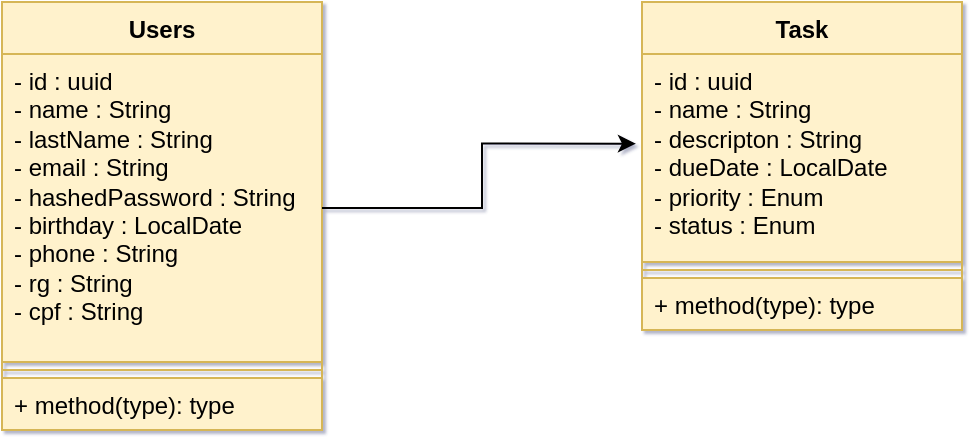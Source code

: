 <mxfile version="26.0.9">
  <diagram name="Página-1" id="Pen0r78Bbn_Q8RjXSIQi">
    <mxGraphModel dx="712" dy="875" grid="1" gridSize="10" guides="1" tooltips="1" connect="1" arrows="1" fold="1" page="1" pageScale="1" pageWidth="1169" pageHeight="827" background="none" math="0" shadow="1">
      <root>
        <mxCell id="0" />
        <mxCell id="1" parent="0" />
        <mxCell id="4IJdgiFgqnaHbr2BzRjY-1" value="Users" style="swimlane;fontStyle=1;align=center;verticalAlign=top;childLayout=stackLayout;horizontal=1;startSize=26;horizontalStack=0;resizeParent=1;resizeParentMax=0;resizeLast=0;collapsible=1;marginBottom=0;whiteSpace=wrap;html=1;fillColor=#fff2cc;strokeColor=#d6b656;rounded=0;" parent="1" vertex="1">
          <mxGeometry x="160" y="200" width="160" height="214" as="geometry">
            <mxRectangle x="140" y="230" width="70" height="30" as="alternateBounds" />
          </mxGeometry>
        </mxCell>
        <mxCell id="4IJdgiFgqnaHbr2BzRjY-2" value="- id : uuid&lt;div&gt;- name : String&lt;/div&gt;&lt;div&gt;- lastName : String&lt;/div&gt;&lt;div&gt;- email : String&lt;/div&gt;&lt;div&gt;- hashedPassword : String&lt;/div&gt;&lt;div&gt;- birthday : LocalDate&lt;/div&gt;&lt;div&gt;- phone : String&lt;/div&gt;&lt;div&gt;- rg : String&lt;/div&gt;&lt;div&gt;- cpf : String&lt;/div&gt;" style="text;strokeColor=#d6b656;fillColor=#fff2cc;align=left;verticalAlign=top;spacingLeft=4;spacingRight=4;overflow=hidden;rotatable=0;points=[[0,0.5],[1,0.5]];portConstraint=eastwest;whiteSpace=wrap;html=1;rounded=0;" parent="4IJdgiFgqnaHbr2BzRjY-1" vertex="1">
          <mxGeometry y="26" width="160" height="154" as="geometry" />
        </mxCell>
        <mxCell id="4IJdgiFgqnaHbr2BzRjY-3" value="" style="line;strokeWidth=1;fillColor=#fff2cc;align=left;verticalAlign=middle;spacingTop=-1;spacingLeft=3;spacingRight=3;rotatable=0;labelPosition=right;points=[];portConstraint=eastwest;strokeColor=#d6b656;rounded=0;" parent="4IJdgiFgqnaHbr2BzRjY-1" vertex="1">
          <mxGeometry y="180" width="160" height="8" as="geometry" />
        </mxCell>
        <mxCell id="4IJdgiFgqnaHbr2BzRjY-4" value="+ method(type): type" style="text;strokeColor=#d6b656;fillColor=#fff2cc;align=left;verticalAlign=top;spacingLeft=4;spacingRight=4;overflow=hidden;rotatable=0;points=[[0,0.5],[1,0.5]];portConstraint=eastwest;whiteSpace=wrap;html=1;rounded=0;" parent="4IJdgiFgqnaHbr2BzRjY-1" vertex="1">
          <mxGeometry y="188" width="160" height="26" as="geometry" />
        </mxCell>
        <mxCell id="YCLdGjL5JyD2pM5bOY3t-1" value="Task" style="swimlane;fontStyle=1;align=center;verticalAlign=top;childLayout=stackLayout;horizontal=1;startSize=26;horizontalStack=0;resizeParent=1;resizeParentMax=0;resizeLast=0;collapsible=1;marginBottom=0;whiteSpace=wrap;html=1;fillColor=#fff2cc;strokeColor=#d6b656;rounded=0;" parent="1" vertex="1">
          <mxGeometry x="480" y="200" width="160" height="164" as="geometry" />
        </mxCell>
        <mxCell id="YCLdGjL5JyD2pM5bOY3t-2" value="- id : uuid&lt;div&gt;- name : String&lt;/div&gt;&lt;div&gt;- descripton : String&lt;/div&gt;&lt;div&gt;- dueDate : LocalDate&lt;/div&gt;&lt;div&gt;- priority : Enum&lt;/div&gt;&lt;div&gt;- status : Enum&lt;/div&gt;" style="text;strokeColor=#d6b656;fillColor=#fff2cc;align=left;verticalAlign=top;spacingLeft=4;spacingRight=4;overflow=hidden;rotatable=0;points=[[0,0.5],[1,0.5]];portConstraint=eastwest;whiteSpace=wrap;html=1;rounded=0;" parent="YCLdGjL5JyD2pM5bOY3t-1" vertex="1">
          <mxGeometry y="26" width="160" height="104" as="geometry" />
        </mxCell>
        <mxCell id="YCLdGjL5JyD2pM5bOY3t-3" value="" style="line;strokeWidth=1;fillColor=#fff2cc;align=left;verticalAlign=middle;spacingTop=-1;spacingLeft=3;spacingRight=3;rotatable=0;labelPosition=right;points=[];portConstraint=eastwest;strokeColor=#d6b656;rounded=0;" parent="YCLdGjL5JyD2pM5bOY3t-1" vertex="1">
          <mxGeometry y="130" width="160" height="8" as="geometry" />
        </mxCell>
        <mxCell id="YCLdGjL5JyD2pM5bOY3t-4" value="+ method(type): type" style="text;strokeColor=#d6b656;fillColor=#fff2cc;align=left;verticalAlign=top;spacingLeft=4;spacingRight=4;overflow=hidden;rotatable=0;points=[[0,0.5],[1,0.5]];portConstraint=eastwest;whiteSpace=wrap;html=1;rounded=0;" parent="YCLdGjL5JyD2pM5bOY3t-1" vertex="1">
          <mxGeometry y="138" width="160" height="26" as="geometry" />
        </mxCell>
        <mxCell id="jqsZw3nCOqBA21wrOJYE-1" style="edgeStyle=orthogonalEdgeStyle;rounded=0;orthogonalLoop=1;jettySize=auto;html=1;entryX=-0.019;entryY=0.431;entryDx=0;entryDy=0;entryPerimeter=0;" parent="1" source="4IJdgiFgqnaHbr2BzRjY-2" target="YCLdGjL5JyD2pM5bOY3t-2" edge="1">
          <mxGeometry relative="1" as="geometry" />
        </mxCell>
      </root>
    </mxGraphModel>
  </diagram>
</mxfile>
